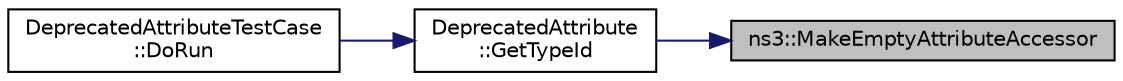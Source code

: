digraph "ns3::MakeEmptyAttributeAccessor"
{
 // LATEX_PDF_SIZE
  edge [fontname="Helvetica",fontsize="10",labelfontname="Helvetica",labelfontsize="10"];
  node [fontname="Helvetica",fontsize="10",shape=record];
  rankdir="RL";
  Node1 [label="ns3::MakeEmptyAttributeAccessor",height=0.2,width=0.4,color="black", fillcolor="grey75", style="filled", fontcolor="black",tooltip="Create an empty AttributeAccessor."];
  Node1 -> Node2 [dir="back",color="midnightblue",fontsize="10",style="solid",fontname="Helvetica"];
  Node2 [label="DeprecatedAttribute\l::GetTypeId",height=0.2,width=0.4,color="black", fillcolor="white", style="filled",URL="$class_deprecated_attribute.html#a6288a8b7cf3b4b8ccc271c72d3241c9c",tooltip=" "];
  Node2 -> Node3 [dir="back",color="midnightblue",fontsize="10",style="solid",fontname="Helvetica"];
  Node3 [label="DeprecatedAttributeTestCase\l::DoRun",height=0.2,width=0.4,color="black", fillcolor="white", style="filled",URL="$class_deprecated_attribute_test_case.html#a082dd0381220ff75bd0ef8e7708869e4",tooltip="Implementation to actually run this TestCase."];
}
